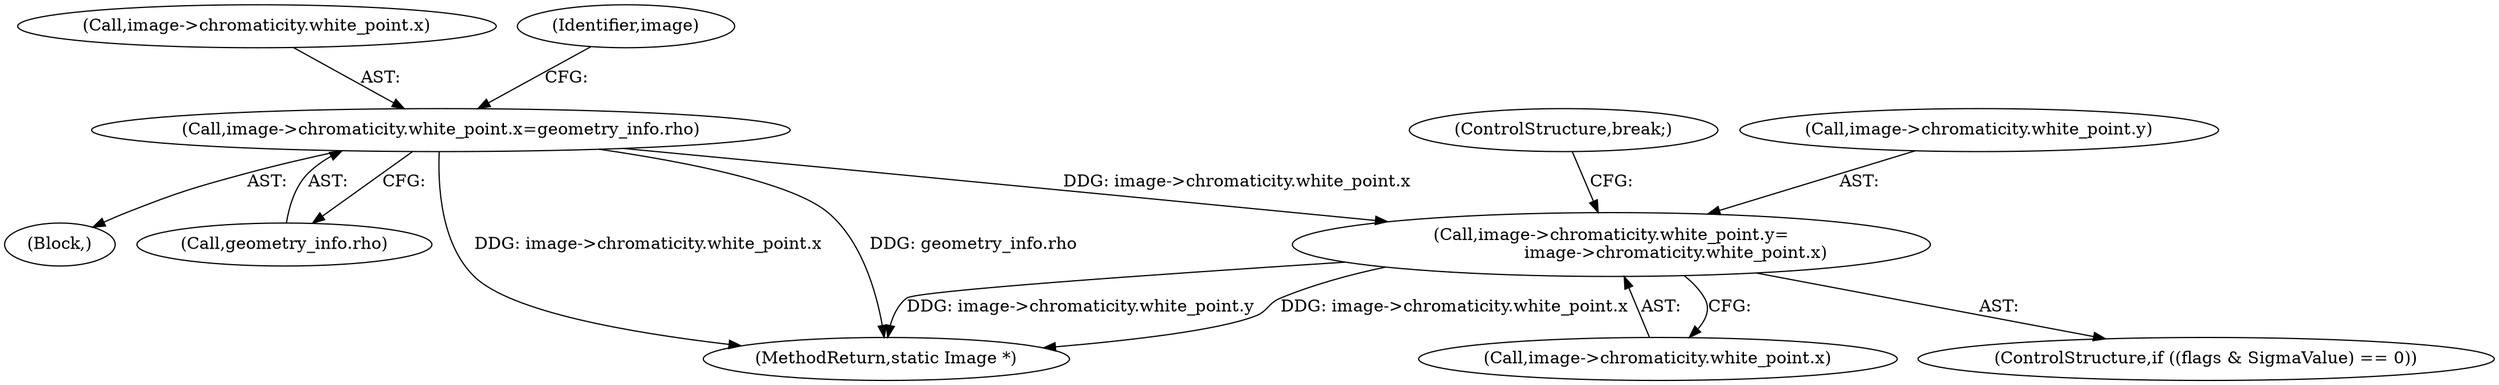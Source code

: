 digraph "0_ImageMagick_7fd419441bc7103398e313558171d342c6315f44@pointer" {
"1001802" [label="(Call,image->chromaticity.white_point.y=\n                        image->chromaticity.white_point.x)"];
"1001774" [label="(Call,image->chromaticity.white_point.x=geometry_info.rho)"];
"1002543" [label="(MethodReturn,static Image *)"];
"1001817" [label="(ControlStructure,break;)"];
"1001774" [label="(Call,image->chromaticity.white_point.x=geometry_info.rho)"];
"1001796" [label="(ControlStructure,if ((flags & SigmaValue) == 0))"];
"1001775" [label="(Call,image->chromaticity.white_point.x)"];
"1001767" [label="(Block,)"];
"1001803" [label="(Call,image->chromaticity.white_point.y)"];
"1001810" [label="(Call,image->chromaticity.white_point.x)"];
"1001802" [label="(Call,image->chromaticity.white_point.y=\n                        image->chromaticity.white_point.x)"];
"1001789" [label="(Identifier,image)"];
"1001782" [label="(Call,geometry_info.rho)"];
"1001802" -> "1001796"  [label="AST: "];
"1001802" -> "1001810"  [label="CFG: "];
"1001803" -> "1001802"  [label="AST: "];
"1001810" -> "1001802"  [label="AST: "];
"1001817" -> "1001802"  [label="CFG: "];
"1001802" -> "1002543"  [label="DDG: image->chromaticity.white_point.y"];
"1001802" -> "1002543"  [label="DDG: image->chromaticity.white_point.x"];
"1001774" -> "1001802"  [label="DDG: image->chromaticity.white_point.x"];
"1001774" -> "1001767"  [label="AST: "];
"1001774" -> "1001782"  [label="CFG: "];
"1001775" -> "1001774"  [label="AST: "];
"1001782" -> "1001774"  [label="AST: "];
"1001789" -> "1001774"  [label="CFG: "];
"1001774" -> "1002543"  [label="DDG: geometry_info.rho"];
"1001774" -> "1002543"  [label="DDG: image->chromaticity.white_point.x"];
}
